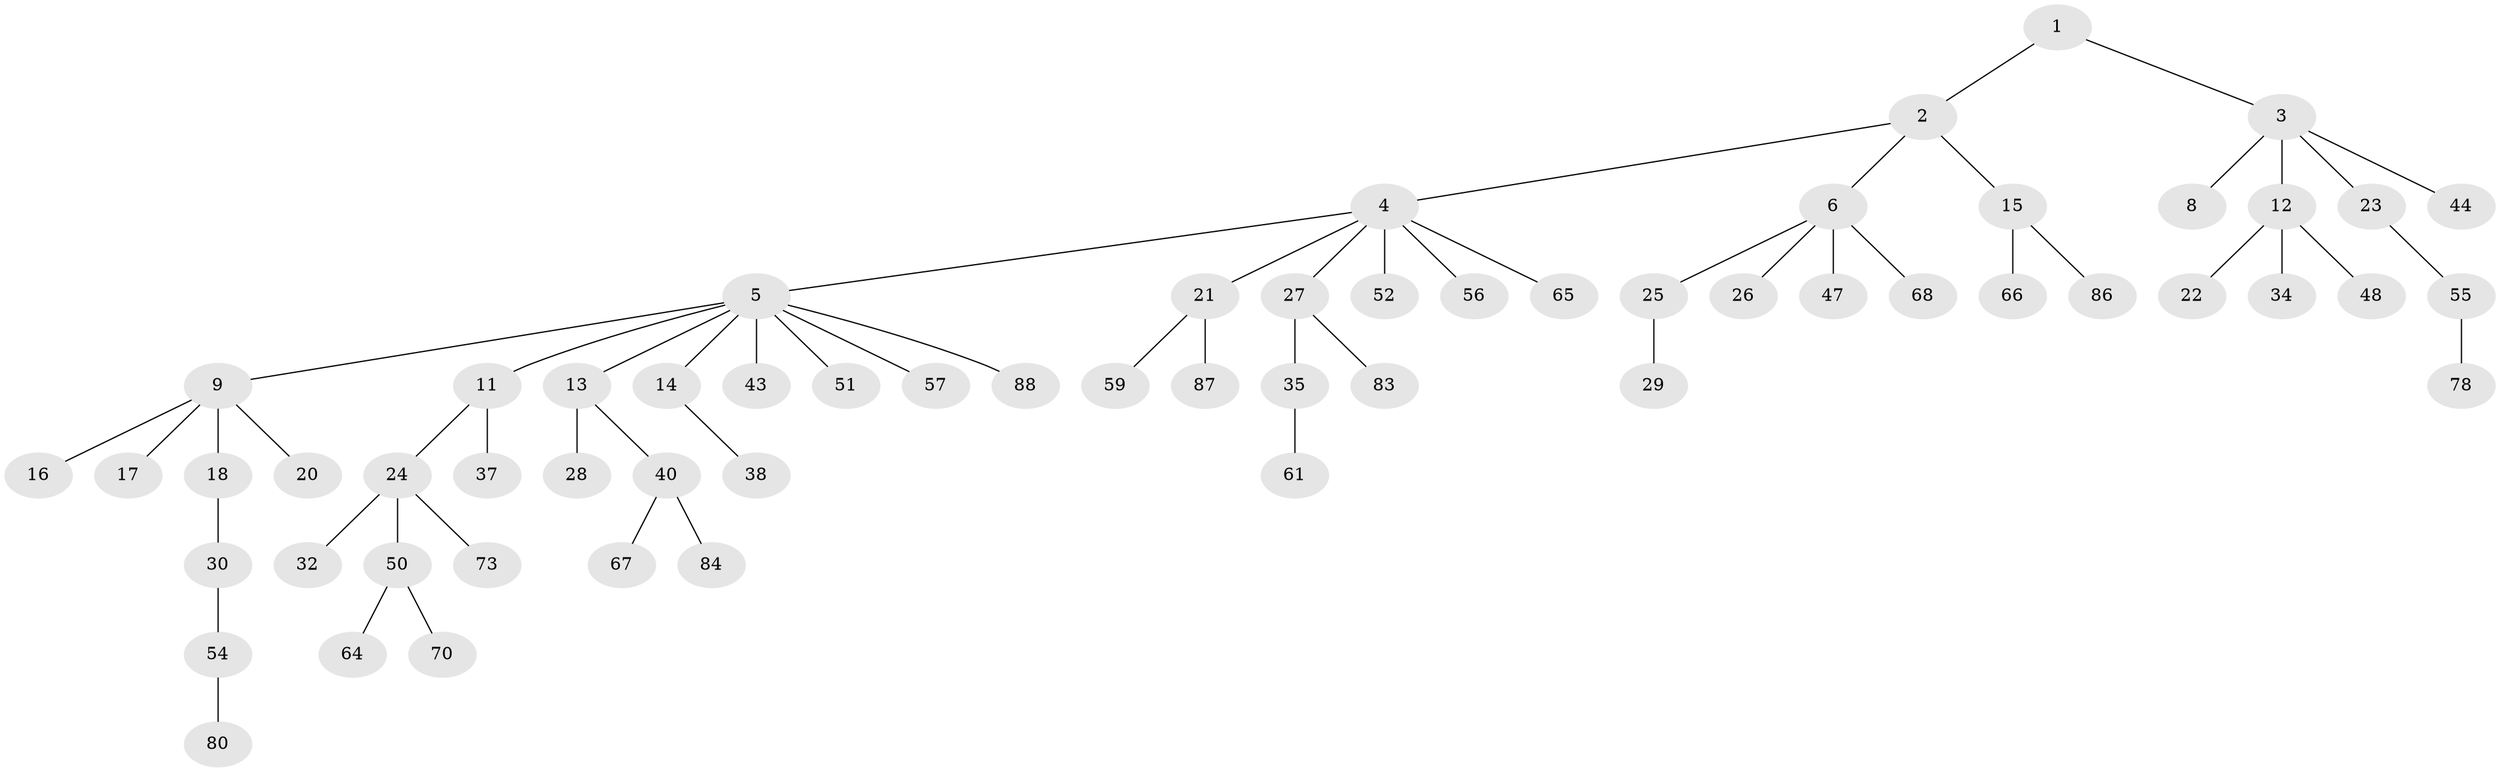 // original degree distribution, {3: 0.13333333333333333, 5: 0.044444444444444446, 6: 0.044444444444444446, 1: 0.5111111111111111, 2: 0.24444444444444444, 4: 0.022222222222222223}
// Generated by graph-tools (version 1.1) at 2025/11/02/27/25 16:11:27]
// undirected, 60 vertices, 59 edges
graph export_dot {
graph [start="1"]
  node [color=gray90,style=filled];
  1 [super="+63"];
  2 [super="+49"];
  3 [super="+10"];
  4 [super="+19"];
  5 [super="+7"];
  6 [super="+36"];
  8;
  9 [super="+39"];
  11;
  12 [super="+31"];
  13;
  14;
  15 [super="+79"];
  16;
  17 [super="+89"];
  18 [super="+75"];
  20;
  21 [super="+53"];
  22;
  23 [super="+33"];
  24 [super="+58"];
  25;
  26 [super="+76"];
  27 [super="+62"];
  28 [super="+42"];
  29 [super="+60"];
  30;
  32;
  34 [super="+46"];
  35 [super="+41"];
  37 [super="+81"];
  38 [super="+69"];
  40 [super="+45"];
  43 [super="+71"];
  44;
  47;
  48;
  50;
  51;
  52 [super="+72"];
  54 [super="+85"];
  55 [super="+74"];
  56;
  57 [super="+77"];
  59;
  61;
  64;
  65;
  66;
  67;
  68;
  70 [super="+82"];
  73;
  78;
  80;
  83 [super="+90"];
  84;
  86;
  87;
  88;
  1 -- 2;
  1 -- 3;
  2 -- 4;
  2 -- 6;
  2 -- 15;
  3 -- 8;
  3 -- 23;
  3 -- 44;
  3 -- 12;
  4 -- 5;
  4 -- 21;
  4 -- 27;
  4 -- 56;
  4 -- 65;
  4 -- 52;
  5 -- 9;
  5 -- 11;
  5 -- 13;
  5 -- 57;
  5 -- 51;
  5 -- 88;
  5 -- 43;
  5 -- 14;
  6 -- 25;
  6 -- 26;
  6 -- 47;
  6 -- 68;
  9 -- 16;
  9 -- 17;
  9 -- 18;
  9 -- 20;
  11 -- 24;
  11 -- 37;
  12 -- 22;
  12 -- 34;
  12 -- 48;
  13 -- 28;
  13 -- 40;
  14 -- 38;
  15 -- 66;
  15 -- 86;
  18 -- 30;
  21 -- 59;
  21 -- 87;
  23 -- 55;
  24 -- 32;
  24 -- 50;
  24 -- 73;
  25 -- 29;
  27 -- 35;
  27 -- 83;
  30 -- 54;
  35 -- 61;
  40 -- 67;
  40 -- 84;
  50 -- 64;
  50 -- 70;
  54 -- 80;
  55 -- 78;
}
